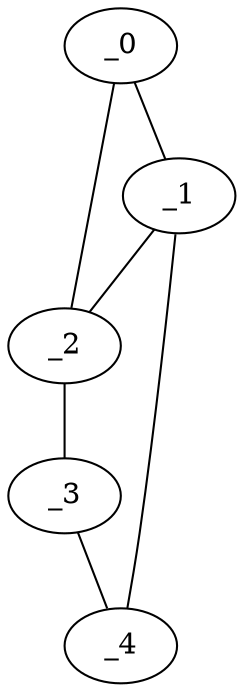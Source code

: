 graph AP1_0128 {
	_0	 [x="0.715742",
		y="0.730444"];
	_1	 [x="1.71275",
		y="2.42987"];
	_0 -- _1;
	_2	 [x="2.37237",
		y="0.883174"];
	_0 -- _2;
	_1 -- _2;
	_4	 [x="1.87573",
		y="1.45602"];
	_1 -- _4;
	_3	 [x="0.593861",
		y="1.06896"];
	_2 -- _3;
	_3 -- _4;
}
